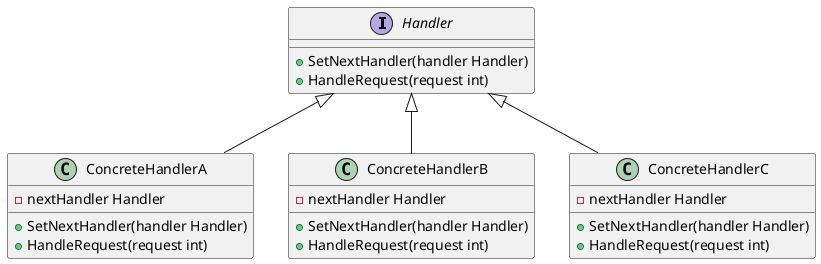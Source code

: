 @startuml
interface Handler {
    +SetNextHandler(handler Handler)
    +HandleRequest(request int)
}

class ConcreteHandlerA {
    -nextHandler Handler
	  +SetNextHandler(handler Handler)
    +HandleRequest(request int)
}

class ConcreteHandlerB {
    -nextHandler Handler
	  +SetNextHandler(handler Handler)
    +HandleRequest(request int)
}

class ConcreteHandlerC {
    -nextHandler Handler
	  +SetNextHandler(handler Handler)
    +HandleRequest(request int)
}

Handler <|-- ConcreteHandlerA
Handler <|-- ConcreteHandlerB
Handler <|-- ConcreteHandlerC
@enduml